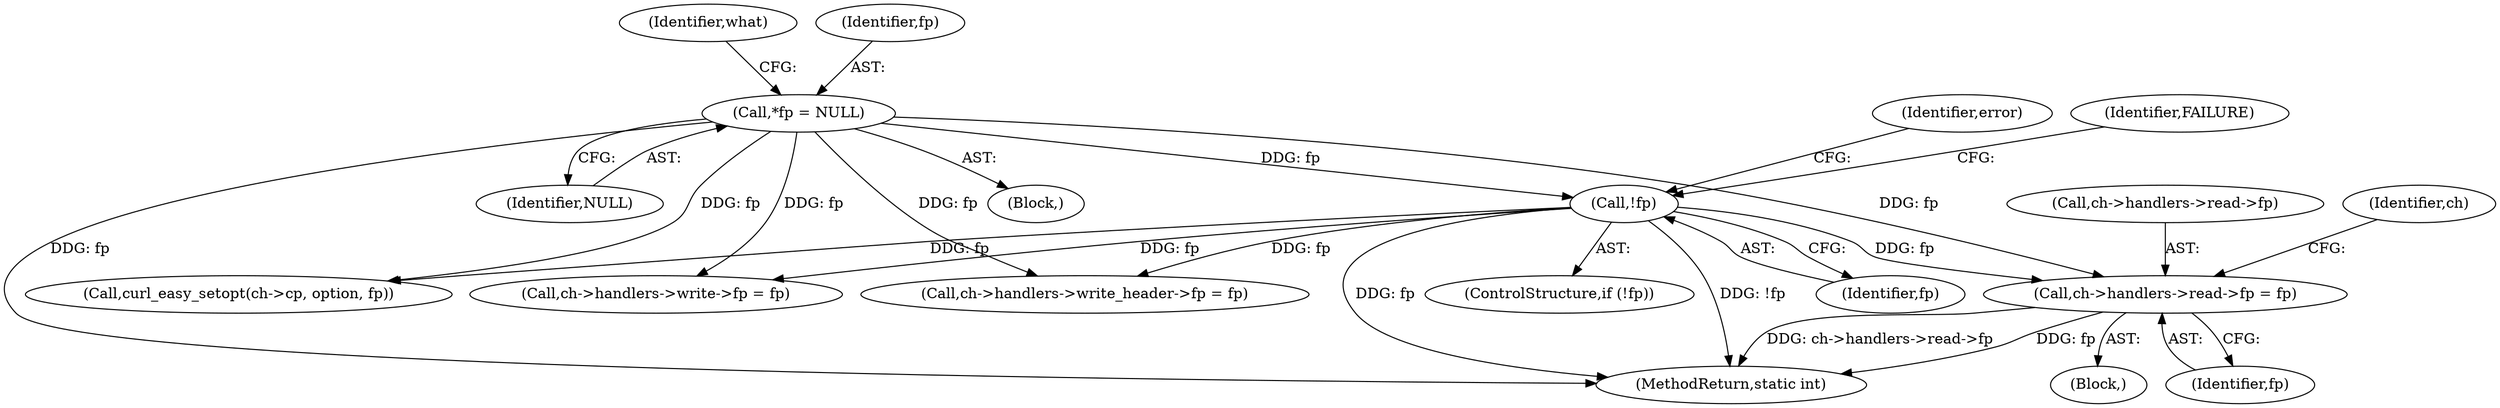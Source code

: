 digraph "0_php_124fb22a13fafa3648e4e15b4f207c7096d8155e@API" {
"1000741" [label="(Call,ch->handlers->read->fp = fp)"];
"1000435" [label="(Call,!fp)"];
"1000388" [label="(Call,*fp = NULL)"];
"1000843" [label="(Call,curl_easy_setopt(ch->cp, option, fp))"];
"1000749" [label="(Identifier,fp)"];
"1000441" [label="(Identifier,error)"];
"1000386" [label="(Block,)"];
"1000525" [label="(Call,ch->handlers->write->fp = fp)"];
"1000388" [label="(Call,*fp = NULL)"];
"1000741" [label="(Call,ch->handlers->read->fp = fp)"];
"1000742" [label="(Call,ch->handlers->read->fp)"];
"1000436" [label="(Identifier,fp)"];
"1000390" [label="(Identifier,NULL)"];
"1000439" [label="(Identifier,FAILURE)"];
"1000731" [label="(Block,)"];
"1000434" [label="(ControlStructure,if (!fp))"];
"1000394" [label="(Identifier,what)"];
"1000754" [label="(Identifier,ch)"];
"1000641" [label="(Call,ch->handlers->write_header->fp = fp)"];
"1000389" [label="(Identifier,fp)"];
"1000435" [label="(Call,!fp)"];
"1001927" [label="(MethodReturn,static int)"];
"1000741" -> "1000731"  [label="AST: "];
"1000741" -> "1000749"  [label="CFG: "];
"1000742" -> "1000741"  [label="AST: "];
"1000749" -> "1000741"  [label="AST: "];
"1000754" -> "1000741"  [label="CFG: "];
"1000741" -> "1001927"  [label="DDG: ch->handlers->read->fp"];
"1000741" -> "1001927"  [label="DDG: fp"];
"1000435" -> "1000741"  [label="DDG: fp"];
"1000388" -> "1000741"  [label="DDG: fp"];
"1000435" -> "1000434"  [label="AST: "];
"1000435" -> "1000436"  [label="CFG: "];
"1000436" -> "1000435"  [label="AST: "];
"1000439" -> "1000435"  [label="CFG: "];
"1000441" -> "1000435"  [label="CFG: "];
"1000435" -> "1001927"  [label="DDG: fp"];
"1000435" -> "1001927"  [label="DDG: !fp"];
"1000388" -> "1000435"  [label="DDG: fp"];
"1000435" -> "1000525"  [label="DDG: fp"];
"1000435" -> "1000641"  [label="DDG: fp"];
"1000435" -> "1000843"  [label="DDG: fp"];
"1000388" -> "1000386"  [label="AST: "];
"1000388" -> "1000390"  [label="CFG: "];
"1000389" -> "1000388"  [label="AST: "];
"1000390" -> "1000388"  [label="AST: "];
"1000394" -> "1000388"  [label="CFG: "];
"1000388" -> "1001927"  [label="DDG: fp"];
"1000388" -> "1000525"  [label="DDG: fp"];
"1000388" -> "1000641"  [label="DDG: fp"];
"1000388" -> "1000843"  [label="DDG: fp"];
}
